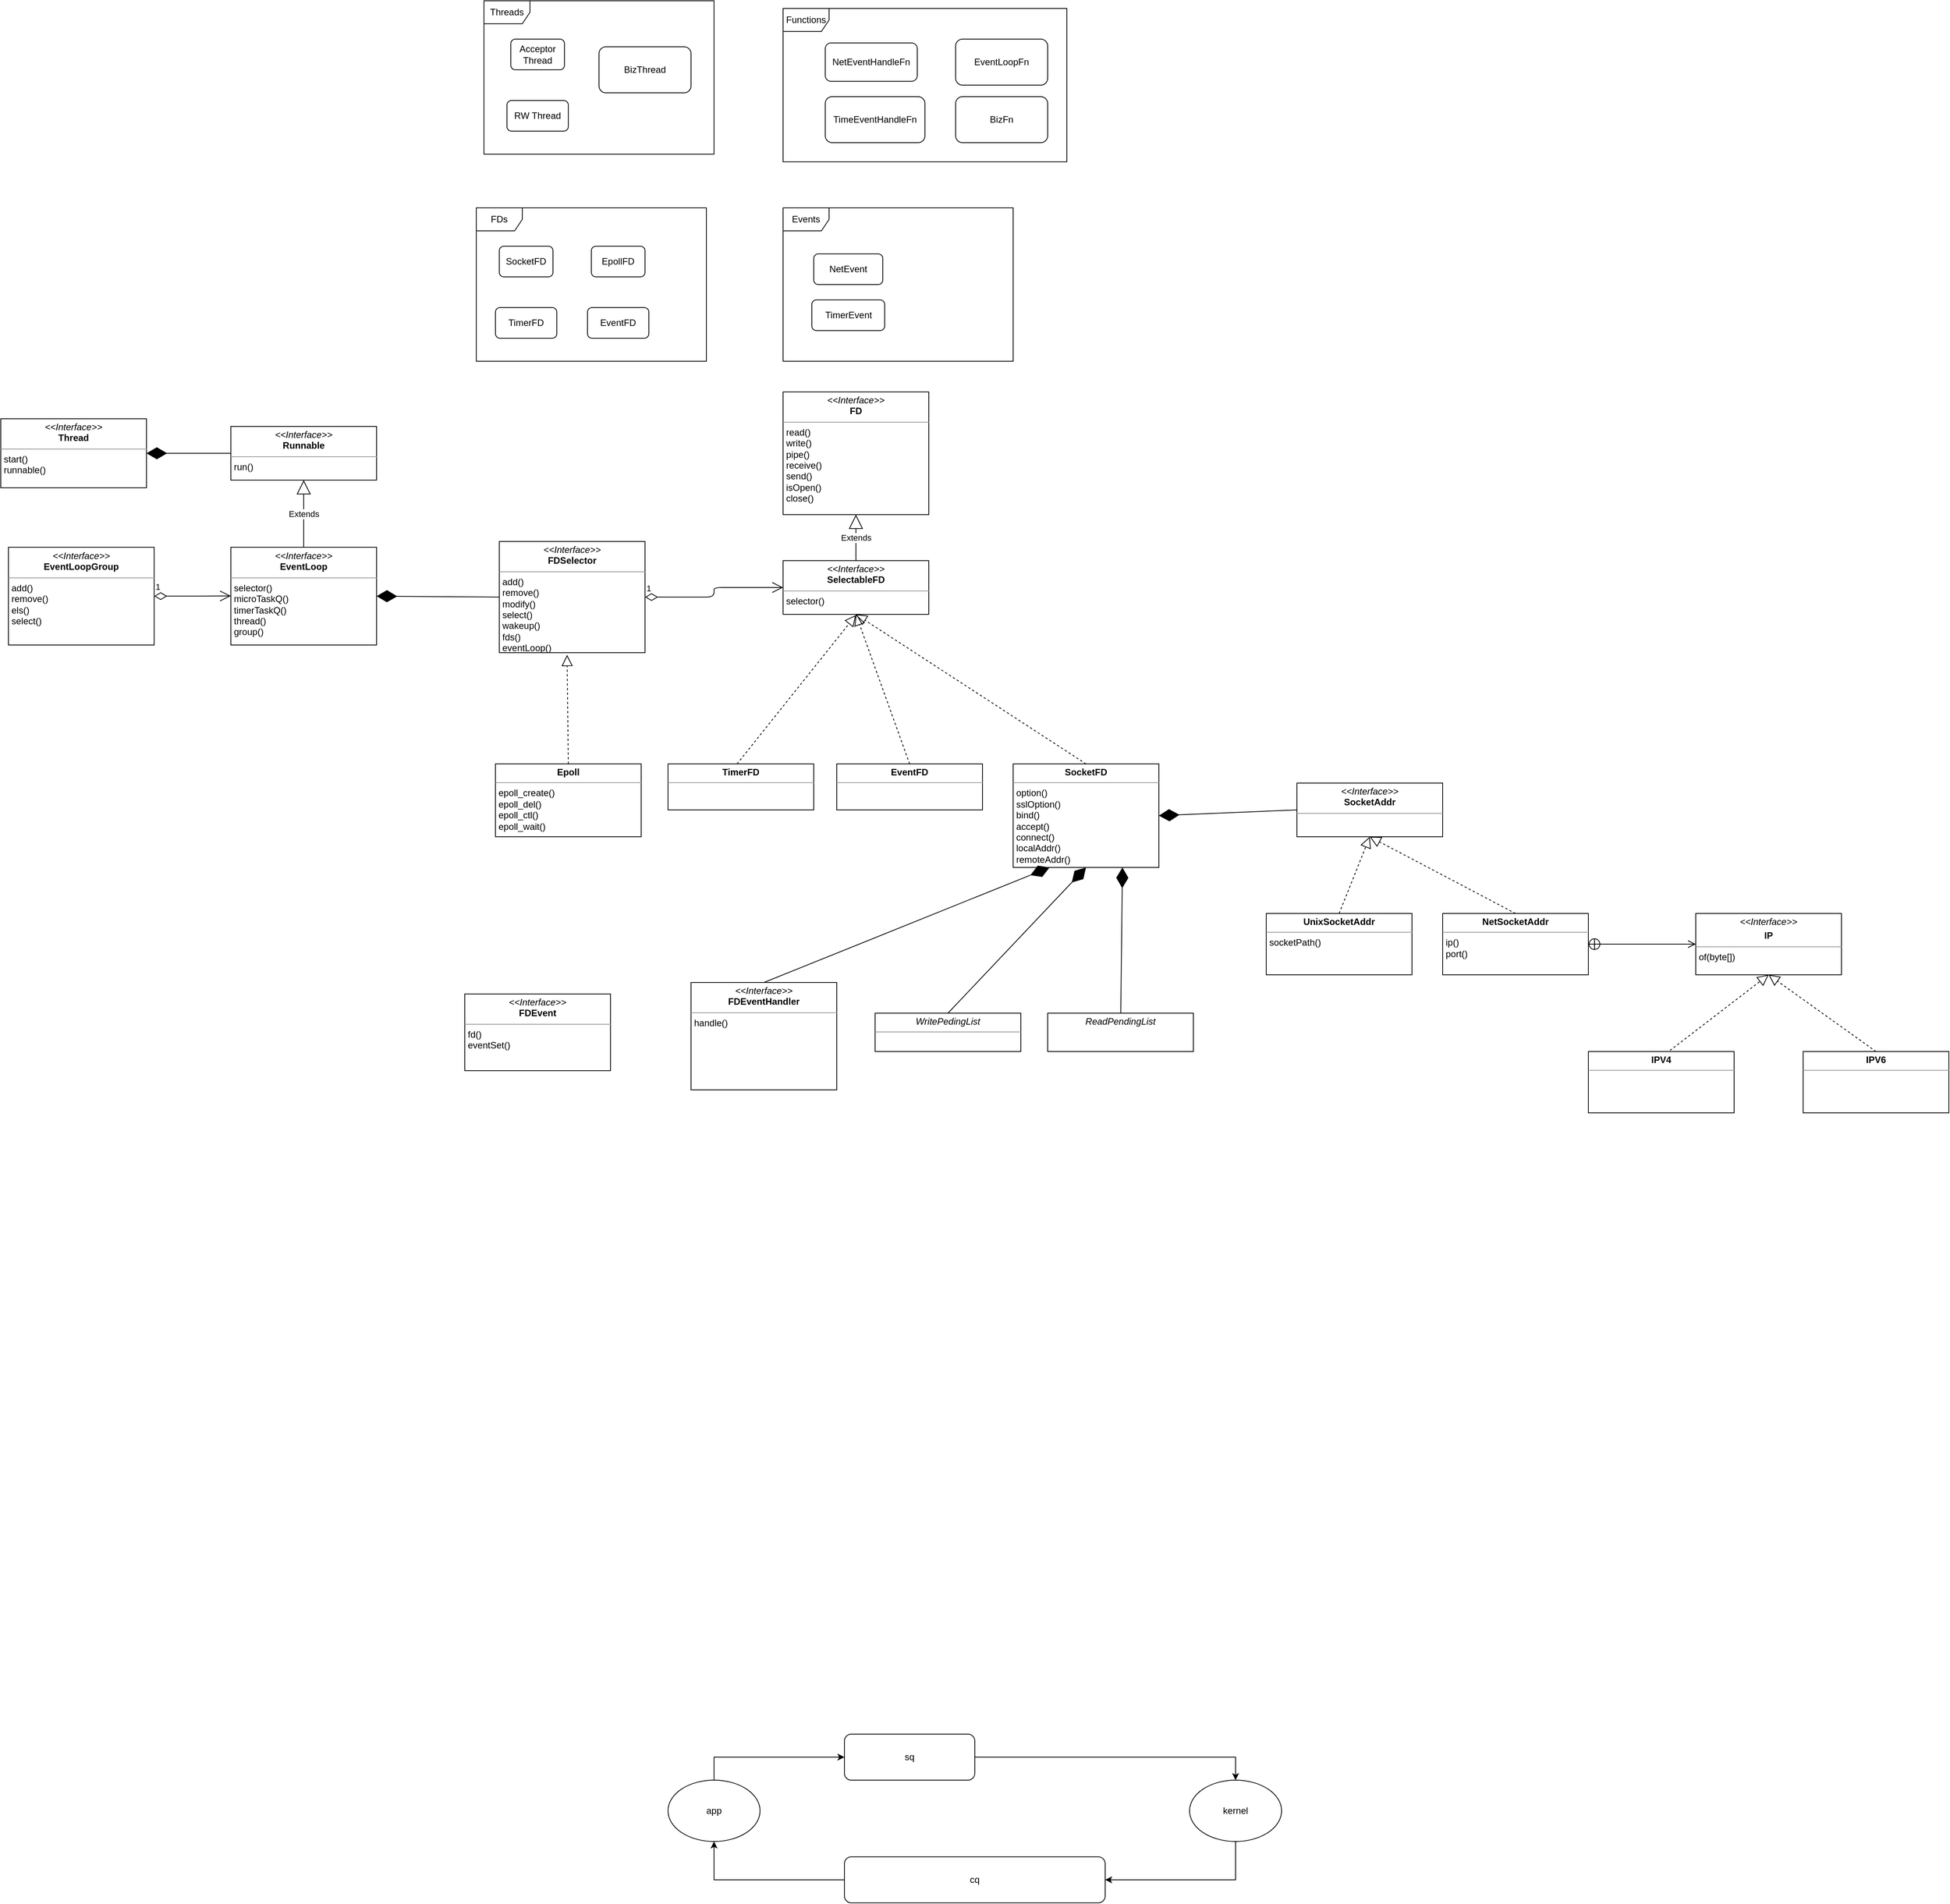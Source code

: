 <mxfile version="13.7.9" type="device"><diagram id="C5RBs43oDa-KdzZeNtuy" name="Page-1"><mxGraphModel dx="2858" dy="1189" grid="1" gridSize="10" guides="1" tooltips="1" connect="1" arrows="1" fold="1" page="1" pageScale="1" pageWidth="827" pageHeight="1169" math="0" shadow="0"><root><mxCell id="WIyWlLk6GJQsqaUBKTNV-0"/><mxCell id="WIyWlLk6GJQsqaUBKTNV-1" parent="WIyWlLk6GJQsqaUBKTNV-0"/><mxCell id="t69g-8PYsAGRJlLJbhZG-12" value="Threads" style="shape=umlFrame;whiteSpace=wrap;html=1;" parent="WIyWlLk6GJQsqaUBKTNV-1" vertex="1"><mxGeometry x="40" y="80" width="300" height="200" as="geometry"/></mxCell><mxCell id="t69g-8PYsAGRJlLJbhZG-13" value="Acceptor&lt;br&gt;Thread" style="rounded=1;whiteSpace=wrap;html=1;" parent="WIyWlLk6GJQsqaUBKTNV-1" vertex="1"><mxGeometry x="75" y="130" width="70" height="40" as="geometry"/></mxCell><mxCell id="t69g-8PYsAGRJlLJbhZG-14" value="RW Thread" style="rounded=1;whiteSpace=wrap;html=1;" parent="WIyWlLk6GJQsqaUBKTNV-1" vertex="1"><mxGeometry x="70" y="210" width="80" height="40" as="geometry"/></mxCell><mxCell id="t69g-8PYsAGRJlLJbhZG-18" value="Functions" style="shape=umlFrame;whiteSpace=wrap;html=1;" parent="WIyWlLk6GJQsqaUBKTNV-1" vertex="1"><mxGeometry x="430" y="90" width="370" height="200" as="geometry"/></mxCell><mxCell id="t69g-8PYsAGRJlLJbhZG-20" value="NetEventHandleFn" style="rounded=1;whiteSpace=wrap;html=1;" parent="WIyWlLk6GJQsqaUBKTNV-1" vertex="1"><mxGeometry x="485" y="135" width="120" height="50" as="geometry"/></mxCell><mxCell id="t69g-8PYsAGRJlLJbhZG-21" value="TimeEventHandleFn" style="rounded=1;whiteSpace=wrap;html=1;" parent="WIyWlLk6GJQsqaUBKTNV-1" vertex="1"><mxGeometry x="485" y="205" width="130" height="60" as="geometry"/></mxCell><mxCell id="t69g-8PYsAGRJlLJbhZG-23" value="BizThread" style="rounded=1;whiteSpace=wrap;html=1;" parent="WIyWlLk6GJQsqaUBKTNV-1" vertex="1"><mxGeometry x="190" y="140" width="120" height="60" as="geometry"/></mxCell><mxCell id="t69g-8PYsAGRJlLJbhZG-24" value="FDs" style="shape=umlFrame;whiteSpace=wrap;html=1;" parent="WIyWlLk6GJQsqaUBKTNV-1" vertex="1"><mxGeometry x="30" y="350" width="300" height="200" as="geometry"/></mxCell><mxCell id="t69g-8PYsAGRJlLJbhZG-25" value="SocketFD" style="rounded=1;whiteSpace=wrap;html=1;" parent="WIyWlLk6GJQsqaUBKTNV-1" vertex="1"><mxGeometry x="60" y="400" width="70" height="40" as="geometry"/></mxCell><mxCell id="t69g-8PYsAGRJlLJbhZG-26" value="EpollFD" style="rounded=1;whiteSpace=wrap;html=1;" parent="WIyWlLk6GJQsqaUBKTNV-1" vertex="1"><mxGeometry x="180" y="400" width="70" height="40" as="geometry"/></mxCell><mxCell id="t69g-8PYsAGRJlLJbhZG-27" value="TimerFD" style="rounded=1;whiteSpace=wrap;html=1;" parent="WIyWlLk6GJQsqaUBKTNV-1" vertex="1"><mxGeometry x="55" y="480" width="80" height="40" as="geometry"/></mxCell><mxCell id="t69g-8PYsAGRJlLJbhZG-28" value="EventLoopFn" style="rounded=1;whiteSpace=wrap;html=1;" parent="WIyWlLk6GJQsqaUBKTNV-1" vertex="1"><mxGeometry x="655" y="130" width="120" height="60" as="geometry"/></mxCell><mxCell id="t69g-8PYsAGRJlLJbhZG-29" value="Events" style="shape=umlFrame;whiteSpace=wrap;html=1;" parent="WIyWlLk6GJQsqaUBKTNV-1" vertex="1"><mxGeometry x="430" y="350" width="300" height="200" as="geometry"/></mxCell><mxCell id="t69g-8PYsAGRJlLJbhZG-30" value="NetEvent" style="rounded=1;whiteSpace=wrap;html=1;" parent="WIyWlLk6GJQsqaUBKTNV-1" vertex="1"><mxGeometry x="470" y="410" width="90" height="40" as="geometry"/></mxCell><mxCell id="t69g-8PYsAGRJlLJbhZG-31" value="TimerEvent" style="rounded=1;whiteSpace=wrap;html=1;" parent="WIyWlLk6GJQsqaUBKTNV-1" vertex="1"><mxGeometry x="467.5" y="470" width="95" height="40" as="geometry"/></mxCell><mxCell id="t69g-8PYsAGRJlLJbhZG-32" value="BizFn" style="rounded=1;whiteSpace=wrap;html=1;" parent="WIyWlLk6GJQsqaUBKTNV-1" vertex="1"><mxGeometry x="655" y="205" width="120" height="60" as="geometry"/></mxCell><mxCell id="t69g-8PYsAGRJlLJbhZG-56" value="&lt;p style=&quot;margin: 0px ; margin-top: 4px ; text-align: center&quot;&gt;&lt;i&gt;&amp;lt;&amp;lt;Interface&amp;gt;&amp;gt;&lt;/i&gt;&lt;br&gt;&lt;b&gt;FDSelector&lt;/b&gt;&lt;/p&gt;&lt;hr size=&quot;1&quot;&gt;&lt;p style=&quot;margin: 0px ; margin-left: 4px&quot;&gt;add()&lt;/p&gt;&lt;p style=&quot;margin: 0px ; margin-left: 4px&quot;&gt;remove()&lt;/p&gt;&lt;p style=&quot;margin: 0px ; margin-left: 4px&quot;&gt;modify()&lt;/p&gt;&lt;p style=&quot;margin: 0px ; margin-left: 4px&quot;&gt;select()&lt;/p&gt;&lt;p style=&quot;margin: 0px ; margin-left: 4px&quot;&gt;wakeup()&lt;/p&gt;&lt;p style=&quot;margin: 0px ; margin-left: 4px&quot;&gt;fds()&lt;/p&gt;&lt;p style=&quot;margin: 0px ; margin-left: 4px&quot;&gt;eventLoop()&lt;/p&gt;" style="verticalAlign=top;align=left;overflow=fill;fontSize=12;fontFamily=Helvetica;html=1;" parent="WIyWlLk6GJQsqaUBKTNV-1" vertex="1"><mxGeometry x="60" y="785" width="190" height="145" as="geometry"/></mxCell><mxCell id="t69g-8PYsAGRJlLJbhZG-57" value="&lt;p style=&quot;margin: 0px ; margin-top: 4px ; text-align: center&quot;&gt;&lt;b&gt;Epoll&lt;/b&gt;&lt;/p&gt;&lt;hr size=&quot;1&quot;&gt;&lt;p style=&quot;margin: 0px ; margin-left: 4px&quot;&gt;epoll_create()&lt;/p&gt;&lt;p style=&quot;margin: 0px ; margin-left: 4px&quot;&gt;epoll_del()&lt;/p&gt;&lt;p style=&quot;margin: 0px ; margin-left: 4px&quot;&gt;epoll_ctl()&lt;/p&gt;&lt;p style=&quot;margin: 0px ; margin-left: 4px&quot;&gt;epoll_wait()&lt;/p&gt;" style="verticalAlign=top;align=left;overflow=fill;fontSize=12;fontFamily=Helvetica;html=1;" parent="WIyWlLk6GJQsqaUBKTNV-1" vertex="1"><mxGeometry x="55" y="1075" width="190" height="95" as="geometry"/></mxCell><mxCell id="t69g-8PYsAGRJlLJbhZG-60" value="&lt;p style=&quot;margin: 0px ; margin-top: 4px ; text-align: center&quot;&gt;&lt;i&gt;&amp;lt;&amp;lt;Interface&amp;gt;&amp;gt;&lt;/i&gt;&lt;br&gt;&lt;b&gt;SelectableFD&lt;/b&gt;&lt;/p&gt;&lt;hr size=&quot;1&quot;&gt;&lt;p style=&quot;margin: 0px ; margin-left: 4px&quot;&gt;&lt;span&gt;selector()&lt;/span&gt;&lt;/p&gt;" style="verticalAlign=top;align=left;overflow=fill;fontSize=12;fontFamily=Helvetica;html=1;" parent="WIyWlLk6GJQsqaUBKTNV-1" vertex="1"><mxGeometry x="430" y="810" width="190" height="70" as="geometry"/></mxCell><mxCell id="t69g-8PYsAGRJlLJbhZG-61" value="" style="endArrow=block;dashed=1;endFill=0;endSize=12;html=1;entryX=0.465;entryY=1.02;entryDx=0;entryDy=0;entryPerimeter=0;exitX=0.5;exitY=0;exitDx=0;exitDy=0;" parent="WIyWlLk6GJQsqaUBKTNV-1" source="t69g-8PYsAGRJlLJbhZG-57" target="t69g-8PYsAGRJlLJbhZG-56" edge="1"><mxGeometry width="160" relative="1" as="geometry"><mxPoint x="380" y="900" as="sourcePoint"/><mxPoint x="540" y="900" as="targetPoint"/></mxGeometry></mxCell><mxCell id="t69g-8PYsAGRJlLJbhZG-62" value="1" style="endArrow=open;html=1;endSize=12;startArrow=diamondThin;startSize=14;startFill=0;edgeStyle=orthogonalEdgeStyle;align=left;verticalAlign=bottom;exitX=1;exitY=0.5;exitDx=0;exitDy=0;entryX=0;entryY=0.5;entryDx=0;entryDy=0;" parent="WIyWlLk6GJQsqaUBKTNV-1" source="t69g-8PYsAGRJlLJbhZG-56" target="t69g-8PYsAGRJlLJbhZG-60" edge="1"><mxGeometry x="-1" y="3" relative="1" as="geometry"><mxPoint x="380" y="990" as="sourcePoint"/><mxPoint x="540" y="990" as="targetPoint"/></mxGeometry></mxCell><mxCell id="t69g-8PYsAGRJlLJbhZG-63" value="&lt;p style=&quot;margin: 0px ; margin-top: 4px ; text-align: center&quot;&gt;&lt;b&gt;SocketFD&lt;/b&gt;&lt;/p&gt;&lt;hr size=&quot;1&quot;&gt;&lt;p style=&quot;margin: 0px ; margin-left: 4px&quot;&gt;option()&lt;/p&gt;&lt;p style=&quot;margin: 0px ; margin-left: 4px&quot;&gt;sslOption()&lt;/p&gt;&lt;p style=&quot;margin: 0px ; margin-left: 4px&quot;&gt;bind()&lt;/p&gt;&lt;p style=&quot;margin: 0px ; margin-left: 4px&quot;&gt;accept()&lt;/p&gt;&lt;p style=&quot;margin: 0px ; margin-left: 4px&quot;&gt;connect()&lt;/p&gt;&lt;p style=&quot;margin: 0px ; margin-left: 4px&quot;&gt;localAddr()&lt;/p&gt;&lt;p style=&quot;margin: 0px ; margin-left: 4px&quot;&gt;remoteAddr()&lt;/p&gt;&lt;p style=&quot;margin: 0px ; margin-left: 4px&quot;&gt;&lt;br&gt;&lt;/p&gt;&lt;p style=&quot;margin: 0px ; margin-left: 4px&quot;&gt;&lt;br&gt;&lt;/p&gt;" style="verticalAlign=top;align=left;overflow=fill;fontSize=12;fontFamily=Helvetica;html=1;" parent="WIyWlLk6GJQsqaUBKTNV-1" vertex="1"><mxGeometry x="730" y="1075" width="190" height="135" as="geometry"/></mxCell><mxCell id="t69g-8PYsAGRJlLJbhZG-66" value="" style="endArrow=block;dashed=1;endFill=0;endSize=12;html=1;exitX=0.5;exitY=0;exitDx=0;exitDy=0;" parent="WIyWlLk6GJQsqaUBKTNV-1" source="t69g-8PYsAGRJlLJbhZG-63" edge="1"><mxGeometry width="160" relative="1" as="geometry"><mxPoint x="505.82" y="1000" as="sourcePoint"/><mxPoint x="525" y="880" as="targetPoint"/></mxGeometry></mxCell><mxCell id="t69g-8PYsAGRJlLJbhZG-67" value="&lt;p style=&quot;margin: 0px ; margin-top: 4px ; text-align: center&quot;&gt;&lt;b&gt;TimerFD&lt;/b&gt;&lt;/p&gt;&lt;hr size=&quot;1&quot;&gt;&lt;p style=&quot;margin: 0px ; margin-left: 4px&quot;&gt;&lt;br&gt;&lt;/p&gt;&lt;p style=&quot;margin: 0px ; margin-left: 4px&quot;&gt;&lt;br&gt;&lt;/p&gt;" style="verticalAlign=top;align=left;overflow=fill;fontSize=12;fontFamily=Helvetica;html=1;" parent="WIyWlLk6GJQsqaUBKTNV-1" vertex="1"><mxGeometry x="280" y="1075" width="190" height="60" as="geometry"/></mxCell><mxCell id="t69g-8PYsAGRJlLJbhZG-68" value="EventFD" style="rounded=1;whiteSpace=wrap;html=1;" parent="WIyWlLk6GJQsqaUBKTNV-1" vertex="1"><mxGeometry x="175" y="480" width="80" height="40" as="geometry"/></mxCell><mxCell id="t69g-8PYsAGRJlLJbhZG-69" value="&lt;p style=&quot;margin: 0px ; margin-top: 4px ; text-align: center&quot;&gt;&lt;i&gt;&amp;lt;&amp;lt;Interface&amp;gt;&amp;gt;&lt;/i&gt;&lt;br&gt;&lt;b&gt;FD&lt;/b&gt;&lt;/p&gt;&lt;hr size=&quot;1&quot;&gt;&lt;p style=&quot;margin: 0px ; margin-left: 4px&quot;&gt;read()&lt;/p&gt;&lt;p style=&quot;margin: 0px ; margin-left: 4px&quot;&gt;write()&lt;/p&gt;&lt;p style=&quot;margin: 0px ; margin-left: 4px&quot;&gt;pipe()&lt;/p&gt;&lt;p style=&quot;margin: 0px ; margin-left: 4px&quot;&gt;receive()&lt;/p&gt;&lt;p style=&quot;margin: 0px ; margin-left: 4px&quot;&gt;send()&lt;/p&gt;&lt;p style=&quot;margin: 0px ; margin-left: 4px&quot;&gt;isOpen()&lt;/p&gt;&lt;p style=&quot;margin: 0px ; margin-left: 4px&quot;&gt;close()&lt;/p&gt;" style="verticalAlign=top;align=left;overflow=fill;fontSize=12;fontFamily=Helvetica;html=1;" parent="WIyWlLk6GJQsqaUBKTNV-1" vertex="1"><mxGeometry x="430" y="590" width="190" height="160" as="geometry"/></mxCell><mxCell id="t69g-8PYsAGRJlLJbhZG-70" value="Extends" style="endArrow=block;endSize=16;endFill=0;html=1;entryX=0.5;entryY=1;entryDx=0;entryDy=0;exitX=0.5;exitY=0;exitDx=0;exitDy=0;" parent="WIyWlLk6GJQsqaUBKTNV-1" source="t69g-8PYsAGRJlLJbhZG-60" target="t69g-8PYsAGRJlLJbhZG-69" edge="1"><mxGeometry width="160" relative="1" as="geometry"><mxPoint x="380" y="820" as="sourcePoint"/><mxPoint x="540" y="820" as="targetPoint"/></mxGeometry></mxCell><mxCell id="t69g-8PYsAGRJlLJbhZG-71" value="&lt;p style=&quot;margin: 0px ; margin-top: 4px ; text-align: center&quot;&gt;&lt;b&gt;EventFD&lt;/b&gt;&lt;/p&gt;&lt;hr size=&quot;1&quot;&gt;&lt;p style=&quot;margin: 0px ; margin-left: 4px&quot;&gt;&lt;br&gt;&lt;/p&gt;&lt;p style=&quot;margin: 0px ; margin-left: 4px&quot;&gt;&lt;br&gt;&lt;/p&gt;" style="verticalAlign=top;align=left;overflow=fill;fontSize=12;fontFamily=Helvetica;html=1;" parent="WIyWlLk6GJQsqaUBKTNV-1" vertex="1"><mxGeometry x="500" y="1075" width="190" height="60" as="geometry"/></mxCell><mxCell id="t69g-8PYsAGRJlLJbhZG-72" value="" style="endArrow=block;dashed=1;endFill=0;endSize=12;html=1;exitX=0.474;exitY=0;exitDx=0;exitDy=0;exitPerimeter=0;" parent="WIyWlLk6GJQsqaUBKTNV-1" source="t69g-8PYsAGRJlLJbhZG-67" edge="1"><mxGeometry width="160" relative="1" as="geometry"><mxPoint x="400" y="1140" as="sourcePoint"/><mxPoint x="525" y="881" as="targetPoint"/></mxGeometry></mxCell><mxCell id="t69g-8PYsAGRJlLJbhZG-73" value="" style="endArrow=block;dashed=1;endFill=0;endSize=12;html=1;exitX=0.5;exitY=0;exitDx=0;exitDy=0;" parent="WIyWlLk6GJQsqaUBKTNV-1" source="t69g-8PYsAGRJlLJbhZG-71" edge="1"><mxGeometry width="160" relative="1" as="geometry"><mxPoint x="630.06" y="1140" as="sourcePoint"/><mxPoint x="525" y="880" as="targetPoint"/></mxGeometry></mxCell><mxCell id="t69g-8PYsAGRJlLJbhZG-75" value="&lt;p style=&quot;margin: 0px ; margin-top: 4px ; text-align: center&quot;&gt;&lt;i&gt;&amp;lt;&amp;lt;Interface&amp;gt;&amp;gt;&lt;/i&gt;&lt;br&gt;&lt;b&gt;EventLoop&lt;/b&gt;&lt;/p&gt;&lt;hr size=&quot;1&quot;&gt;&lt;p style=&quot;margin: 0px ; margin-left: 4px&quot;&gt;selector()&lt;/p&gt;&lt;p style=&quot;margin: 0px ; margin-left: 4px&quot;&gt;microTaskQ()&lt;/p&gt;&lt;p style=&quot;margin: 0px ; margin-left: 4px&quot;&gt;timerTaskQ()&lt;/p&gt;&lt;p style=&quot;margin: 0px ; margin-left: 4px&quot;&gt;thread()&lt;/p&gt;&lt;p style=&quot;margin: 0px ; margin-left: 4px&quot;&gt;group()&lt;/p&gt;&lt;p style=&quot;margin: 0px ; margin-left: 4px&quot;&gt;&lt;br&gt;&lt;/p&gt;" style="verticalAlign=top;align=left;overflow=fill;fontSize=12;fontFamily=Helvetica;html=1;" parent="WIyWlLk6GJQsqaUBKTNV-1" vertex="1"><mxGeometry x="-290" y="792.5" width="190" height="127.5" as="geometry"/></mxCell><mxCell id="t69g-8PYsAGRJlLJbhZG-76" value="&lt;p style=&quot;margin: 0px ; margin-top: 4px ; text-align: center&quot;&gt;&lt;i&gt;&amp;lt;&amp;lt;Interface&amp;gt;&amp;gt;&lt;/i&gt;&lt;br&gt;&lt;b&gt;Runnable&lt;/b&gt;&lt;/p&gt;&lt;hr size=&quot;1&quot;&gt;&lt;p style=&quot;margin: 0px ; margin-left: 4px&quot;&gt;run()&lt;/p&gt;" style="verticalAlign=top;align=left;overflow=fill;fontSize=12;fontFamily=Helvetica;html=1;" parent="WIyWlLk6GJQsqaUBKTNV-1" vertex="1"><mxGeometry x="-290" y="635" width="190" height="70" as="geometry"/></mxCell><mxCell id="t69g-8PYsAGRJlLJbhZG-77" value="Extends" style="endArrow=block;endSize=16;endFill=0;html=1;exitX=0.5;exitY=0;exitDx=0;exitDy=0;entryX=0.5;entryY=1;entryDx=0;entryDy=0;" parent="WIyWlLk6GJQsqaUBKTNV-1" source="t69g-8PYsAGRJlLJbhZG-75" target="t69g-8PYsAGRJlLJbhZG-76" edge="1"><mxGeometry width="160" relative="1" as="geometry"><mxPoint x="-195.59" y="775" as="sourcePoint"/><mxPoint x="-195.59" y="705" as="targetPoint"/></mxGeometry></mxCell><mxCell id="t69g-8PYsAGRJlLJbhZG-81" value="&lt;p style=&quot;margin: 0px ; margin-top: 4px ; text-align: center&quot;&gt;&lt;i&gt;&amp;lt;&amp;lt;Interface&amp;gt;&amp;gt;&lt;/i&gt;&lt;br&gt;&lt;b&gt;EventLoopGroup&lt;/b&gt;&lt;/p&gt;&lt;hr size=&quot;1&quot;&gt;&lt;p style=&quot;margin: 0px ; margin-left: 4px&quot;&gt;add()&lt;/p&gt;&lt;p style=&quot;margin: 0px ; margin-left: 4px&quot;&gt;remove()&lt;/p&gt;&lt;p style=&quot;margin: 0px ; margin-left: 4px&quot;&gt;els()&lt;/p&gt;&lt;p style=&quot;margin: 0px ; margin-left: 4px&quot;&gt;select()&lt;/p&gt;" style="verticalAlign=top;align=left;overflow=fill;fontSize=12;fontFamily=Helvetica;html=1;" parent="WIyWlLk6GJQsqaUBKTNV-1" vertex="1"><mxGeometry x="-580" y="792.5" width="190" height="127.5" as="geometry"/></mxCell><mxCell id="t69g-8PYsAGRJlLJbhZG-82" value="1" style="endArrow=open;html=1;endSize=12;startArrow=diamondThin;startSize=14;startFill=0;edgeStyle=orthogonalEdgeStyle;align=left;verticalAlign=bottom;exitX=1;exitY=0.5;exitDx=0;exitDy=0;" parent="WIyWlLk6GJQsqaUBKTNV-1" source="t69g-8PYsAGRJlLJbhZG-81" edge="1"><mxGeometry x="-1" y="3" relative="1" as="geometry"><mxPoint x="40" y="1090" as="sourcePoint"/><mxPoint x="-290" y="856" as="targetPoint"/></mxGeometry></mxCell><mxCell id="t69g-8PYsAGRJlLJbhZG-83" value="&lt;p style=&quot;margin: 0px ; margin-top: 4px ; text-align: center&quot;&gt;&lt;i&gt;&amp;lt;&amp;lt;Interface&amp;gt;&amp;gt;&lt;/i&gt;&lt;br&gt;&lt;b&gt;SocketAddr&lt;/b&gt;&lt;/p&gt;&lt;hr size=&quot;1&quot;&gt;&lt;p style=&quot;margin: 0px ; margin-left: 4px&quot;&gt;&lt;br&gt;&lt;/p&gt;" style="verticalAlign=top;align=left;overflow=fill;fontSize=12;fontFamily=Helvetica;html=1;" parent="WIyWlLk6GJQsqaUBKTNV-1" vertex="1"><mxGeometry x="1100" y="1100" width="190" height="70" as="geometry"/></mxCell><mxCell id="t69g-8PYsAGRJlLJbhZG-84" value="&lt;p style=&quot;margin: 0px ; margin-top: 4px ; text-align: center&quot;&gt;&lt;b&gt;UnixSocketAddr&lt;/b&gt;&lt;/p&gt;&lt;hr size=&quot;1&quot;&gt;&lt;p style=&quot;margin: 0px ; margin-left: 4px&quot;&gt;socketPath()&lt;/p&gt;" style="verticalAlign=top;align=left;overflow=fill;fontSize=12;fontFamily=Helvetica;html=1;" parent="WIyWlLk6GJQsqaUBKTNV-1" vertex="1"><mxGeometry x="1060" y="1270" width="190" height="80" as="geometry"/></mxCell><mxCell id="t69g-8PYsAGRJlLJbhZG-86" value="&lt;p style=&quot;margin: 0px ; margin-top: 4px ; text-align: center&quot;&gt;&lt;b&gt;NetSocketAddr&lt;/b&gt;&lt;/p&gt;&lt;hr size=&quot;1&quot;&gt;&lt;p style=&quot;margin: 0px ; margin-left: 4px&quot;&gt;ip()&lt;/p&gt;&lt;p style=&quot;margin: 0px ; margin-left: 4px&quot;&gt;port()&lt;/p&gt;" style="verticalAlign=top;align=left;overflow=fill;fontSize=12;fontFamily=Helvetica;html=1;" parent="WIyWlLk6GJQsqaUBKTNV-1" vertex="1"><mxGeometry x="1290" y="1270" width="190" height="80" as="geometry"/></mxCell><mxCell id="t69g-8PYsAGRJlLJbhZG-87" value="&lt;p style=&quot;margin: 0px ; margin-top: 4px ; text-align: center&quot;&gt;&lt;i&gt;&amp;lt;&amp;lt;Interface&amp;gt;&amp;gt;&lt;/i&gt;&lt;b&gt;&lt;br&gt;&lt;/b&gt;&lt;/p&gt;&lt;p style=&quot;margin: 0px ; margin-top: 4px ; text-align: center&quot;&gt;&lt;b&gt;IP&lt;/b&gt;&lt;/p&gt;&lt;hr size=&quot;1&quot;&gt;&lt;p style=&quot;margin: 0px ; margin-left: 4px&quot;&gt;of(byte[])&lt;/p&gt;" style="verticalAlign=top;align=left;overflow=fill;fontSize=12;fontFamily=Helvetica;html=1;" parent="WIyWlLk6GJQsqaUBKTNV-1" vertex="1"><mxGeometry x="1620" y="1270" width="190" height="80" as="geometry"/></mxCell><mxCell id="t69g-8PYsAGRJlLJbhZG-88" value="&lt;p style=&quot;margin: 0px ; margin-top: 4px ; text-align: center&quot;&gt;&lt;b&gt;IPV4&lt;/b&gt;&lt;/p&gt;&lt;hr size=&quot;1&quot;&gt;&lt;p style=&quot;margin: 0px ; margin-left: 4px&quot;&gt;&lt;br&gt;&lt;/p&gt;" style="verticalAlign=top;align=left;overflow=fill;fontSize=12;fontFamily=Helvetica;html=1;" parent="WIyWlLk6GJQsqaUBKTNV-1" vertex="1"><mxGeometry x="1480" y="1450" width="190" height="80" as="geometry"/></mxCell><mxCell id="t69g-8PYsAGRJlLJbhZG-89" value="&lt;p style=&quot;margin: 0px ; margin-top: 4px ; text-align: center&quot;&gt;&lt;b&gt;IPV6&lt;/b&gt;&lt;/p&gt;&lt;hr size=&quot;1&quot;&gt;&lt;p style=&quot;margin: 0px ; margin-left: 4px&quot;&gt;&lt;br&gt;&lt;/p&gt;" style="verticalAlign=top;align=left;overflow=fill;fontSize=12;fontFamily=Helvetica;html=1;" parent="WIyWlLk6GJQsqaUBKTNV-1" vertex="1"><mxGeometry x="1760" y="1450" width="190" height="80" as="geometry"/></mxCell><mxCell id="t69g-8PYsAGRJlLJbhZG-92" value="" style="endArrow=open;startArrow=circlePlus;endFill=0;startFill=0;endSize=8;html=1;exitX=1;exitY=0.5;exitDx=0;exitDy=0;" parent="WIyWlLk6GJQsqaUBKTNV-1" source="t69g-8PYsAGRJlLJbhZG-86" target="t69g-8PYsAGRJlLJbhZG-87" edge="1"><mxGeometry width="160" relative="1" as="geometry"><mxPoint x="1610" y="1410" as="sourcePoint"/><mxPoint x="1770" y="1410" as="targetPoint"/></mxGeometry></mxCell><mxCell id="t69g-8PYsAGRJlLJbhZG-93" value="" style="endArrow=block;dashed=1;endFill=0;endSize=12;html=1;exitX=0.5;exitY=0;exitDx=0;exitDy=0;entryX=0.5;entryY=1;entryDx=0;entryDy=0;" parent="WIyWlLk6GJQsqaUBKTNV-1" source="t69g-8PYsAGRJlLJbhZG-84" target="t69g-8PYsAGRJlLJbhZG-83" edge="1"><mxGeometry width="160" relative="1" as="geometry"><mxPoint x="845" y="1295" as="sourcePoint"/><mxPoint x="545" y="1100" as="targetPoint"/></mxGeometry></mxCell><mxCell id="t69g-8PYsAGRJlLJbhZG-94" value="" style="endArrow=block;dashed=1;endFill=0;endSize=12;html=1;exitX=0.5;exitY=0;exitDx=0;exitDy=0;entryX=0.5;entryY=1;entryDx=0;entryDy=0;" parent="WIyWlLk6GJQsqaUBKTNV-1" source="t69g-8PYsAGRJlLJbhZG-89" target="t69g-8PYsAGRJlLJbhZG-87" edge="1"><mxGeometry width="160" relative="1" as="geometry"><mxPoint x="1165" y="1280" as="sourcePoint"/><mxPoint x="1720" y="1360" as="targetPoint"/></mxGeometry></mxCell><mxCell id="t69g-8PYsAGRJlLJbhZG-95" value="" style="endArrow=block;dashed=1;endFill=0;endSize=12;html=1;exitX=0.56;exitY=-0.017;exitDx=0;exitDy=0;entryX=0.5;entryY=1;entryDx=0;entryDy=0;exitPerimeter=0;" parent="WIyWlLk6GJQsqaUBKTNV-1" source="t69g-8PYsAGRJlLJbhZG-88" target="t69g-8PYsAGRJlLJbhZG-87" edge="1"><mxGeometry width="160" relative="1" as="geometry"><mxPoint x="1165" y="1280" as="sourcePoint"/><mxPoint x="1205" y="1180" as="targetPoint"/></mxGeometry></mxCell><mxCell id="t69g-8PYsAGRJlLJbhZG-96" value="" style="endArrow=block;dashed=1;endFill=0;endSize=12;html=1;exitX=0.5;exitY=0;exitDx=0;exitDy=0;entryX=0.5;entryY=1;entryDx=0;entryDy=0;" parent="WIyWlLk6GJQsqaUBKTNV-1" source="t69g-8PYsAGRJlLJbhZG-86" target="t69g-8PYsAGRJlLJbhZG-83" edge="1"><mxGeometry width="160" relative="1" as="geometry"><mxPoint x="1165" y="1280" as="sourcePoint"/><mxPoint x="1205" y="1180" as="targetPoint"/></mxGeometry></mxCell><mxCell id="t69g-8PYsAGRJlLJbhZG-98" value="" style="endArrow=diamondThin;endFill=1;endSize=24;html=1;entryX=1;entryY=0.5;entryDx=0;entryDy=0;exitX=0;exitY=0.5;exitDx=0;exitDy=0;" parent="WIyWlLk6GJQsqaUBKTNV-1" source="t69g-8PYsAGRJlLJbhZG-83" target="t69g-8PYsAGRJlLJbhZG-63" edge="1"><mxGeometry width="160" relative="1" as="geometry"><mxPoint x="1220" y="1200" as="sourcePoint"/><mxPoint x="950" y="1170" as="targetPoint"/></mxGeometry></mxCell><mxCell id="t69g-8PYsAGRJlLJbhZG-100" value="" style="endArrow=diamondThin;endFill=1;endSize=24;html=1;entryX=1;entryY=0.5;entryDx=0;entryDy=0;exitX=0;exitY=0.5;exitDx=0;exitDy=0;" parent="WIyWlLk6GJQsqaUBKTNV-1" source="t69g-8PYsAGRJlLJbhZG-56" target="t69g-8PYsAGRJlLJbhZG-75" edge="1"><mxGeometry width="160" relative="1" as="geometry"><mxPoint x="190" y="730" as="sourcePoint"/><mxPoint x="350" y="730" as="targetPoint"/></mxGeometry></mxCell><mxCell id="t69g-8PYsAGRJlLJbhZG-101" value="&lt;p style=&quot;margin: 0px ; margin-top: 4px ; text-align: center&quot;&gt;&lt;i&gt;&amp;lt;&amp;lt;Interface&amp;gt;&amp;gt;&lt;/i&gt;&lt;br&gt;&lt;b&gt;Thread&lt;/b&gt;&lt;/p&gt;&lt;hr size=&quot;1&quot;&gt;&lt;p style=&quot;margin: 0px ; margin-left: 4px&quot;&gt;start()&lt;/p&gt;&lt;p style=&quot;margin: 0px ; margin-left: 4px&quot;&gt;runnable()&lt;/p&gt;" style="verticalAlign=top;align=left;overflow=fill;fontSize=12;fontFamily=Helvetica;html=1;" parent="WIyWlLk6GJQsqaUBKTNV-1" vertex="1"><mxGeometry x="-590" y="625" width="190" height="90" as="geometry"/></mxCell><mxCell id="t69g-8PYsAGRJlLJbhZG-102" value="" style="endArrow=diamondThin;endFill=1;endSize=24;html=1;entryX=1;entryY=0.5;entryDx=0;entryDy=0;exitX=0;exitY=0.5;exitDx=0;exitDy=0;" parent="WIyWlLk6GJQsqaUBKTNV-1" source="t69g-8PYsAGRJlLJbhZG-76" target="t69g-8PYsAGRJlLJbhZG-101" edge="1"><mxGeometry width="160" relative="1" as="geometry"><mxPoint x="-390" y="730" as="sourcePoint"/><mxPoint x="-230" y="730" as="targetPoint"/></mxGeometry></mxCell><mxCell id="t69g-8PYsAGRJlLJbhZG-105" value="&lt;p style=&quot;margin: 0px ; margin-top: 4px ; text-align: center&quot;&gt;&lt;i&gt;&amp;lt;&amp;lt;Interface&amp;gt;&amp;gt;&lt;/i&gt;&lt;br&gt;&lt;b&gt;FDEventHandler&lt;/b&gt;&lt;/p&gt;&lt;hr size=&quot;1&quot;&gt;&lt;p style=&quot;margin: 0px ; margin-left: 4px&quot;&gt;handle()&lt;/p&gt;" style="verticalAlign=top;align=left;overflow=fill;fontSize=12;fontFamily=Helvetica;html=1;" parent="WIyWlLk6GJQsqaUBKTNV-1" vertex="1"><mxGeometry x="310" y="1360" width="190" height="140" as="geometry"/></mxCell><mxCell id="t69g-8PYsAGRJlLJbhZG-106" value="&lt;p style=&quot;margin: 0px ; margin-top: 4px ; text-align: center&quot;&gt;&lt;i&gt;&amp;lt;&amp;lt;Interface&amp;gt;&amp;gt;&lt;/i&gt;&lt;br&gt;&lt;b&gt;FDEvent&lt;/b&gt;&lt;/p&gt;&lt;hr size=&quot;1&quot;&gt;&lt;p style=&quot;margin: 0px ; margin-left: 4px&quot;&gt;fd()&lt;/p&gt;&lt;p style=&quot;margin: 0px ; margin-left: 4px&quot;&gt;eventSet()&lt;/p&gt;&lt;p style=&quot;margin: 0px ; margin-left: 4px&quot;&gt;&lt;br&gt;&lt;/p&gt;" style="verticalAlign=top;align=left;overflow=fill;fontSize=12;fontFamily=Helvetica;html=1;" parent="WIyWlLk6GJQsqaUBKTNV-1" vertex="1"><mxGeometry x="15" y="1375" width="190" height="100" as="geometry"/></mxCell><mxCell id="QuWY1iI_kTwgvTO-d4Me-0" value="&lt;p style=&quot;margin: 0px ; margin-top: 4px ; text-align: center&quot;&gt;&lt;i&gt;WritePedingList&lt;/i&gt;&lt;br&gt;&lt;/p&gt;&lt;hr size=&quot;1&quot;&gt;&lt;p style=&quot;margin: 0px ; margin-left: 4px&quot;&gt;&lt;br&gt;&lt;/p&gt;" style="verticalAlign=top;align=left;overflow=fill;fontSize=12;fontFamily=Helvetica;html=1;" parent="WIyWlLk6GJQsqaUBKTNV-1" vertex="1"><mxGeometry x="550" y="1400" width="190" height="50" as="geometry"/></mxCell><mxCell id="QuWY1iI_kTwgvTO-d4Me-1" value="&lt;p style=&quot;margin: 0px ; margin-top: 4px ; text-align: center&quot;&gt;&lt;i&gt;ReadPendingList&lt;/i&gt;&lt;/p&gt;" style="verticalAlign=top;align=left;overflow=fill;fontSize=12;fontFamily=Helvetica;html=1;" parent="WIyWlLk6GJQsqaUBKTNV-1" vertex="1"><mxGeometry x="775" y="1400" width="190" height="50" as="geometry"/></mxCell><mxCell id="QuWY1iI_kTwgvTO-d4Me-2" value="" style="endArrow=diamondThin;endFill=1;endSize=24;html=1;entryX=0.5;entryY=1;entryDx=0;entryDy=0;exitX=0.5;exitY=0;exitDx=0;exitDy=0;" parent="WIyWlLk6GJQsqaUBKTNV-1" source="QuWY1iI_kTwgvTO-d4Me-0" target="t69g-8PYsAGRJlLJbhZG-63" edge="1"><mxGeometry width="160" relative="1" as="geometry"><mxPoint x="550" y="1440" as="sourcePoint"/><mxPoint x="710" y="1440" as="targetPoint"/></mxGeometry></mxCell><mxCell id="QuWY1iI_kTwgvTO-d4Me-3" value="" style="endArrow=diamondThin;endFill=1;endSize=24;html=1;entryX=0.75;entryY=1;entryDx=0;entryDy=0;" parent="WIyWlLk6GJQsqaUBKTNV-1" source="QuWY1iI_kTwgvTO-d4Me-1" target="t69g-8PYsAGRJlLJbhZG-63" edge="1"><mxGeometry width="160" relative="1" as="geometry"><mxPoint x="655" y="1410" as="sourcePoint"/><mxPoint x="787.5" y="1220" as="targetPoint"/></mxGeometry></mxCell><mxCell id="QuWY1iI_kTwgvTO-d4Me-4" value="" style="endArrow=diamondThin;endFill=1;endSize=24;html=1;exitX=0.5;exitY=0;exitDx=0;exitDy=0;entryX=0.25;entryY=1;entryDx=0;entryDy=0;" parent="WIyWlLk6GJQsqaUBKTNV-1" source="t69g-8PYsAGRJlLJbhZG-105" target="t69g-8PYsAGRJlLJbhZG-63" edge="1"><mxGeometry width="160" relative="1" as="geometry"><mxPoint x="655" y="1410" as="sourcePoint"/><mxPoint x="835.0" y="1220" as="targetPoint"/></mxGeometry></mxCell><mxCell id="ZYVm8Xl3V4TaX0LHaJ2Y-9" style="edgeStyle=orthogonalEdgeStyle;rounded=0;orthogonalLoop=1;jettySize=auto;html=1;exitX=1;exitY=0.5;exitDx=0;exitDy=0;entryX=0.5;entryY=0;entryDx=0;entryDy=0;" edge="1" parent="WIyWlLk6GJQsqaUBKTNV-1" source="ZYVm8Xl3V4TaX0LHaJ2Y-1" target="ZYVm8Xl3V4TaX0LHaJ2Y-4"><mxGeometry relative="1" as="geometry"/></mxCell><mxCell id="ZYVm8Xl3V4TaX0LHaJ2Y-1" value="sq" style="rounded=1;whiteSpace=wrap;html=1;" vertex="1" parent="WIyWlLk6GJQsqaUBKTNV-1"><mxGeometry x="510" y="2340" width="170" height="60" as="geometry"/></mxCell><mxCell id="ZYVm8Xl3V4TaX0LHaJ2Y-11" style="edgeStyle=orthogonalEdgeStyle;rounded=0;orthogonalLoop=1;jettySize=auto;html=1;exitX=0;exitY=0.5;exitDx=0;exitDy=0;entryX=0.5;entryY=1;entryDx=0;entryDy=0;" edge="1" parent="WIyWlLk6GJQsqaUBKTNV-1" source="ZYVm8Xl3V4TaX0LHaJ2Y-2" target="ZYVm8Xl3V4TaX0LHaJ2Y-3"><mxGeometry relative="1" as="geometry"/></mxCell><mxCell id="ZYVm8Xl3V4TaX0LHaJ2Y-2" value="cq" style="rounded=1;whiteSpace=wrap;html=1;" vertex="1" parent="WIyWlLk6GJQsqaUBKTNV-1"><mxGeometry x="510" y="2500" width="340" height="60" as="geometry"/></mxCell><mxCell id="ZYVm8Xl3V4TaX0LHaJ2Y-6" style="edgeStyle=orthogonalEdgeStyle;rounded=0;orthogonalLoop=1;jettySize=auto;html=1;exitX=0.5;exitY=0;exitDx=0;exitDy=0;entryX=0;entryY=0.5;entryDx=0;entryDy=0;" edge="1" parent="WIyWlLk6GJQsqaUBKTNV-1" source="ZYVm8Xl3V4TaX0LHaJ2Y-3" target="ZYVm8Xl3V4TaX0LHaJ2Y-1"><mxGeometry relative="1" as="geometry"/></mxCell><mxCell id="ZYVm8Xl3V4TaX0LHaJ2Y-3" value="app" style="ellipse;whiteSpace=wrap;html=1;" vertex="1" parent="WIyWlLk6GJQsqaUBKTNV-1"><mxGeometry x="280" y="2400" width="120" height="80" as="geometry"/></mxCell><mxCell id="ZYVm8Xl3V4TaX0LHaJ2Y-10" style="edgeStyle=orthogonalEdgeStyle;rounded=0;orthogonalLoop=1;jettySize=auto;html=1;exitX=0.5;exitY=1;exitDx=0;exitDy=0;entryX=1;entryY=0.5;entryDx=0;entryDy=0;" edge="1" parent="WIyWlLk6GJQsqaUBKTNV-1" source="ZYVm8Xl3V4TaX0LHaJ2Y-4" target="ZYVm8Xl3V4TaX0LHaJ2Y-2"><mxGeometry relative="1" as="geometry"/></mxCell><mxCell id="ZYVm8Xl3V4TaX0LHaJ2Y-4" value="kernel" style="ellipse;whiteSpace=wrap;html=1;" vertex="1" parent="WIyWlLk6GJQsqaUBKTNV-1"><mxGeometry x="960" y="2400" width="120" height="80" as="geometry"/></mxCell></root></mxGraphModel></diagram></mxfile>